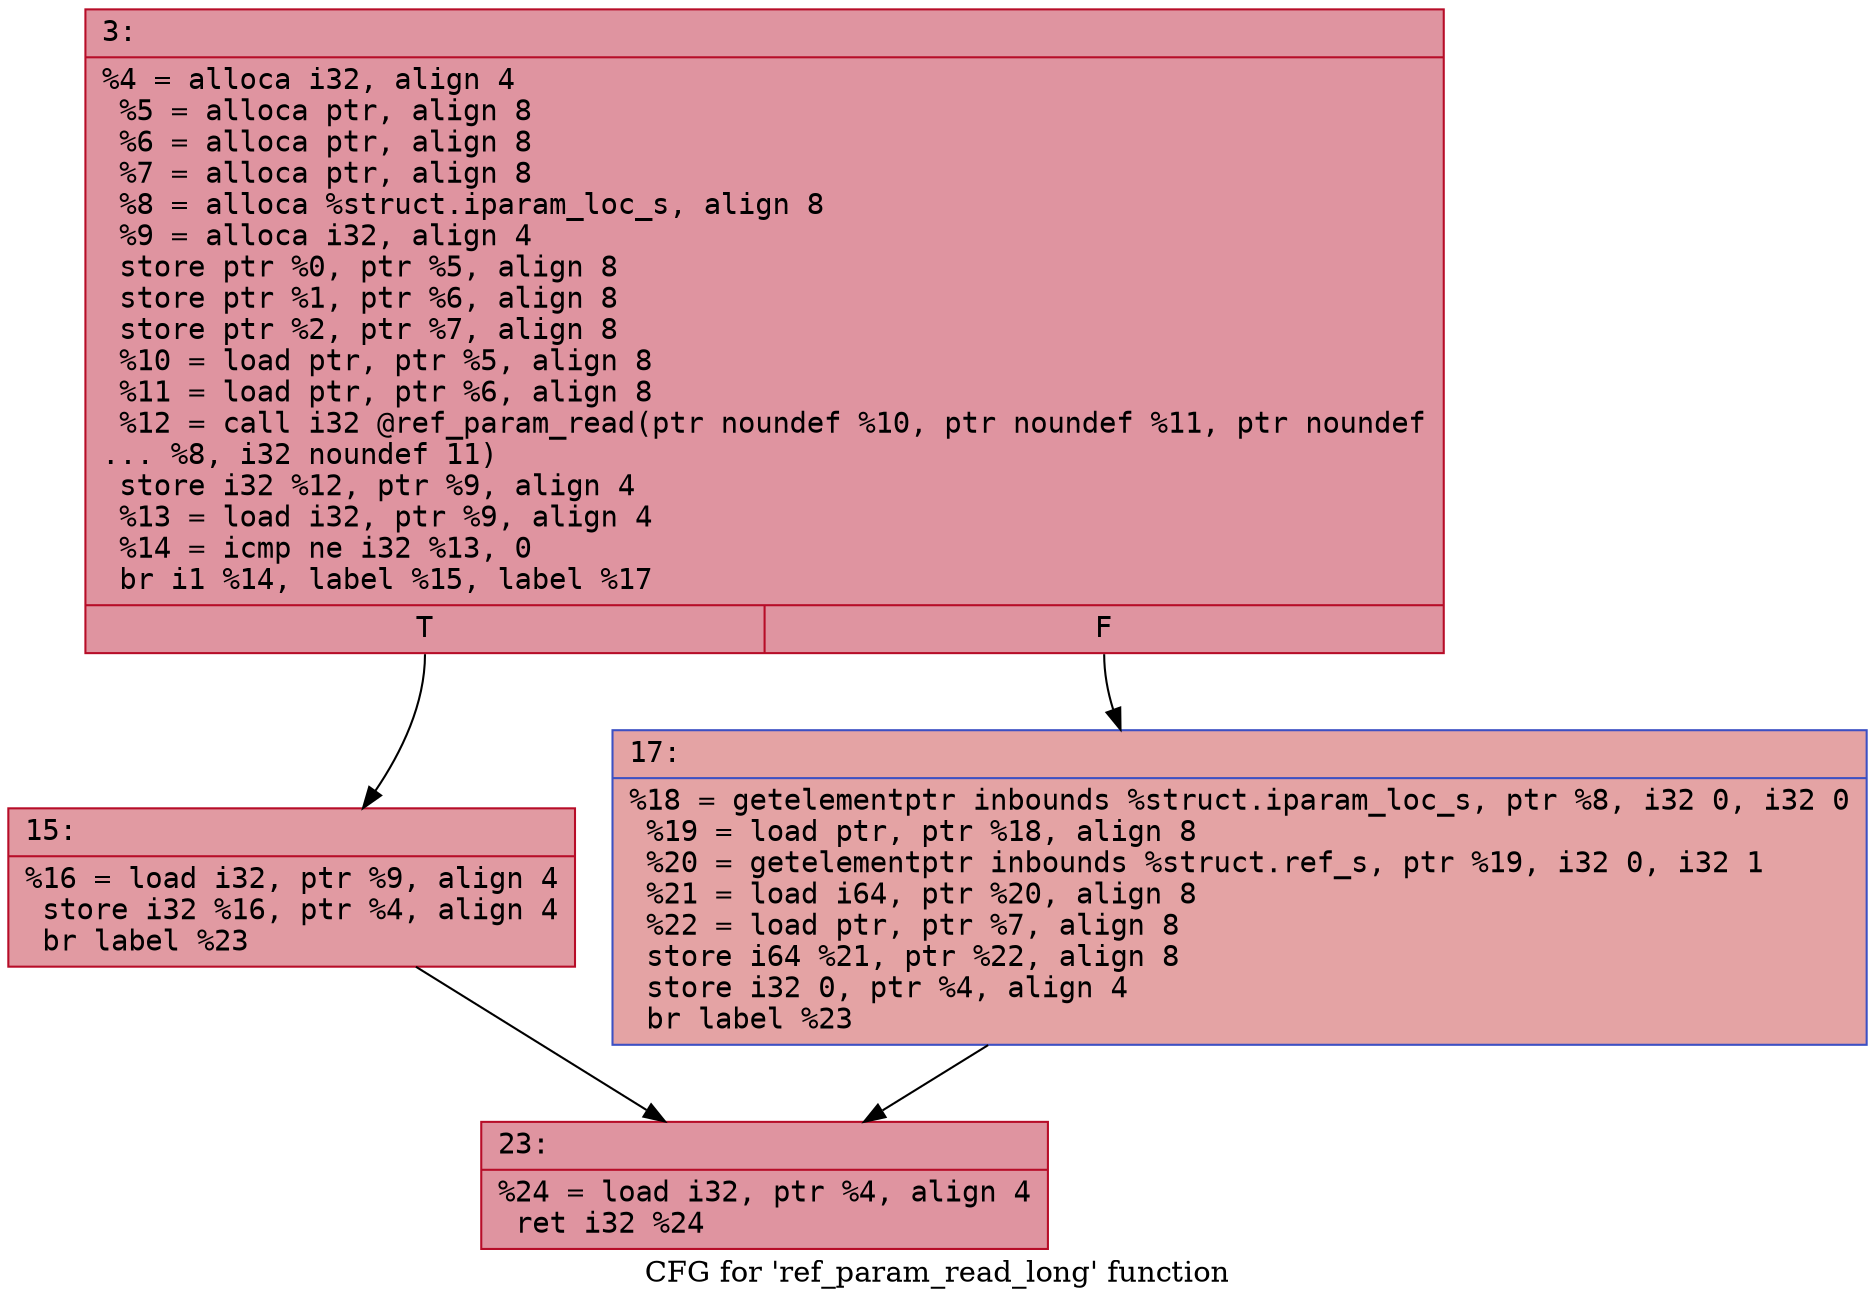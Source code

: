 digraph "CFG for 'ref_param_read_long' function" {
	label="CFG for 'ref_param_read_long' function";

	Node0x6000017a9860 [shape=record,color="#b70d28ff", style=filled, fillcolor="#b70d2870" fontname="Courier",label="{3:\l|  %4 = alloca i32, align 4\l  %5 = alloca ptr, align 8\l  %6 = alloca ptr, align 8\l  %7 = alloca ptr, align 8\l  %8 = alloca %struct.iparam_loc_s, align 8\l  %9 = alloca i32, align 4\l  store ptr %0, ptr %5, align 8\l  store ptr %1, ptr %6, align 8\l  store ptr %2, ptr %7, align 8\l  %10 = load ptr, ptr %5, align 8\l  %11 = load ptr, ptr %6, align 8\l  %12 = call i32 @ref_param_read(ptr noundef %10, ptr noundef %11, ptr noundef\l... %8, i32 noundef 11)\l  store i32 %12, ptr %9, align 4\l  %13 = load i32, ptr %9, align 4\l  %14 = icmp ne i32 %13, 0\l  br i1 %14, label %15, label %17\l|{<s0>T|<s1>F}}"];
	Node0x6000017a9860:s0 -> Node0x6000017a98b0[tooltip="3 -> 15\nProbability 62.50%" ];
	Node0x6000017a9860:s1 -> Node0x6000017a9900[tooltip="3 -> 17\nProbability 37.50%" ];
	Node0x6000017a98b0 [shape=record,color="#b70d28ff", style=filled, fillcolor="#bb1b2c70" fontname="Courier",label="{15:\l|  %16 = load i32, ptr %9, align 4\l  store i32 %16, ptr %4, align 4\l  br label %23\l}"];
	Node0x6000017a98b0 -> Node0x6000017a9950[tooltip="15 -> 23\nProbability 100.00%" ];
	Node0x6000017a9900 [shape=record,color="#3d50c3ff", style=filled, fillcolor="#c32e3170" fontname="Courier",label="{17:\l|  %18 = getelementptr inbounds %struct.iparam_loc_s, ptr %8, i32 0, i32 0\l  %19 = load ptr, ptr %18, align 8\l  %20 = getelementptr inbounds %struct.ref_s, ptr %19, i32 0, i32 1\l  %21 = load i64, ptr %20, align 8\l  %22 = load ptr, ptr %7, align 8\l  store i64 %21, ptr %22, align 8\l  store i32 0, ptr %4, align 4\l  br label %23\l}"];
	Node0x6000017a9900 -> Node0x6000017a9950[tooltip="17 -> 23\nProbability 100.00%" ];
	Node0x6000017a9950 [shape=record,color="#b70d28ff", style=filled, fillcolor="#b70d2870" fontname="Courier",label="{23:\l|  %24 = load i32, ptr %4, align 4\l  ret i32 %24\l}"];
}
